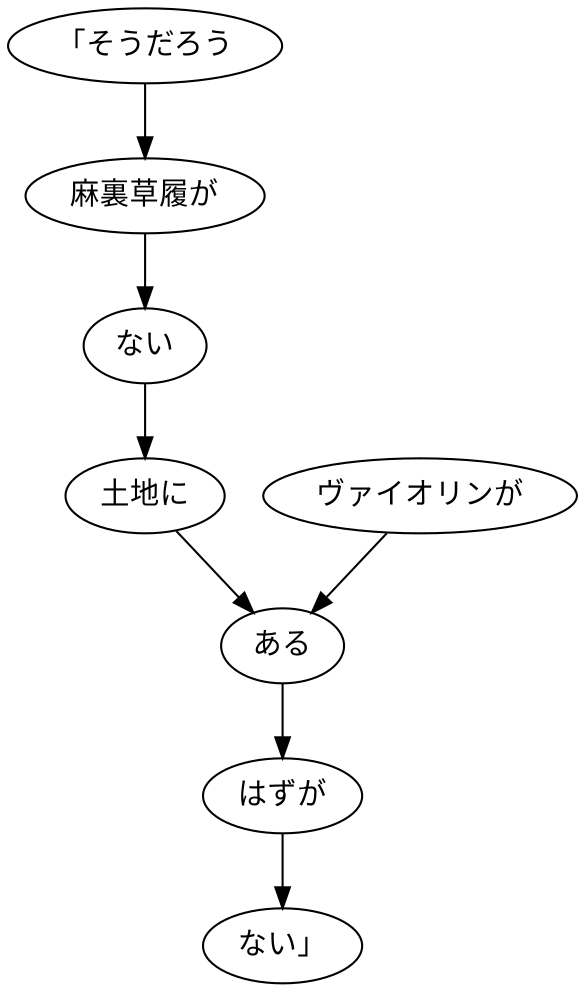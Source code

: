 digraph graph7900 {
	node0 [label="「そうだろう"];
	node1 [label="麻裏草履が"];
	node2 [label="ない"];
	node3 [label="土地に"];
	node4 [label="ヴァイオリンが"];
	node5 [label="ある"];
	node6 [label="はずが"];
	node7 [label="ない」"];
	node0 -> node1;
	node1 -> node2;
	node2 -> node3;
	node3 -> node5;
	node4 -> node5;
	node5 -> node6;
	node6 -> node7;
}
